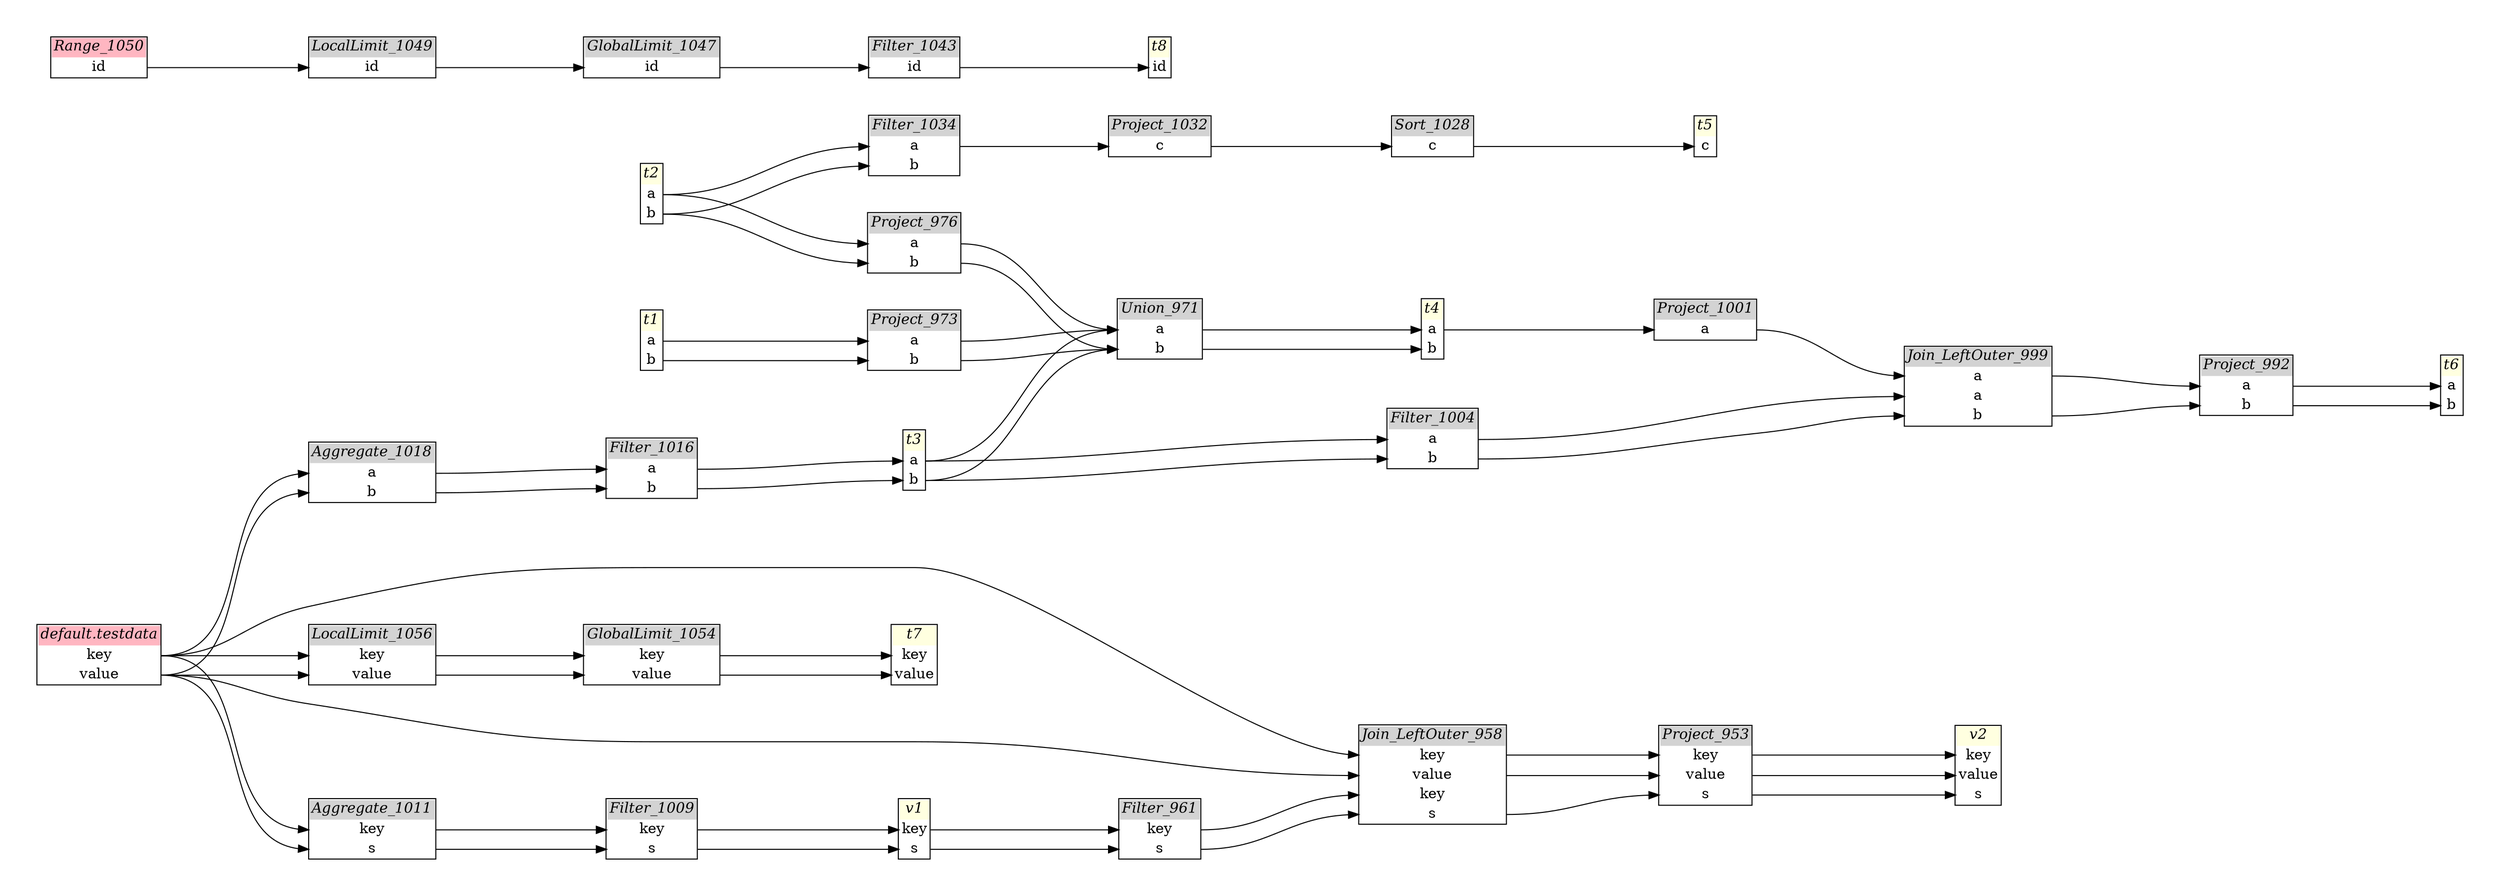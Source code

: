 // Automatically generated by SQLFlowTestSuite


digraph {
  graph [pad="0.5", nodesep="0.5", ranksep="2", fontname="Helvetica"];
  node [shape=plain]
  rankdir=LR;

  
"Aggregate_1011" [label=<
<table border="1" cellborder="0" cellspacing="0">
  <tr><td bgcolor="lightgray"><i>Aggregate_1011</i></td></tr>
  <tr><td port="0">key</td></tr>
<tr><td port="1">s</td></tr>
</table>>];
         

"Aggregate_1018" [label=<
<table border="1" cellborder="0" cellspacing="0">
  <tr><td bgcolor="lightgray"><i>Aggregate_1018</i></td></tr>
  <tr><td port="0">a</td></tr>
<tr><td port="1">b</td></tr>
</table>>];
         

"Filter_1004" [label=<
<table border="1" cellborder="0" cellspacing="0">
  <tr><td bgcolor="lightgray"><i>Filter_1004</i></td></tr>
  <tr><td port="0">a</td></tr>
<tr><td port="1">b</td></tr>
</table>>];
         

"Filter_1009" [label=<
<table border="1" cellborder="0" cellspacing="0">
  <tr><td bgcolor="lightgray"><i>Filter_1009</i></td></tr>
  <tr><td port="0">key</td></tr>
<tr><td port="1">s</td></tr>
</table>>];
         

"Filter_1016" [label=<
<table border="1" cellborder="0" cellspacing="0">
  <tr><td bgcolor="lightgray"><i>Filter_1016</i></td></tr>
  <tr><td port="0">a</td></tr>
<tr><td port="1">b</td></tr>
</table>>];
         

"Filter_1034" [label=<
<table border="1" cellborder="0" cellspacing="0">
  <tr><td bgcolor="lightgray"><i>Filter_1034</i></td></tr>
  <tr><td port="0">a</td></tr>
<tr><td port="1">b</td></tr>
</table>>];
         

"Filter_1043" [label=<
<table border="1" cellborder="0" cellspacing="0">
  <tr><td bgcolor="lightgray"><i>Filter_1043</i></td></tr>
  <tr><td port="0">id</td></tr>
</table>>];
         

"Filter_961" [label=<
<table border="1" cellborder="0" cellspacing="0">
  <tr><td bgcolor="lightgray"><i>Filter_961</i></td></tr>
  <tr><td port="0">key</td></tr>
<tr><td port="1">s</td></tr>
</table>>];
         

"GlobalLimit_1047" [label=<
<table border="1" cellborder="0" cellspacing="0">
  <tr><td bgcolor="lightgray"><i>GlobalLimit_1047</i></td></tr>
  <tr><td port="0">id</td></tr>
</table>>];
         

"GlobalLimit_1054" [label=<
<table border="1" cellborder="0" cellspacing="0">
  <tr><td bgcolor="lightgray"><i>GlobalLimit_1054</i></td></tr>
  <tr><td port="0">key</td></tr>
<tr><td port="1">value</td></tr>
</table>>];
         

"Join_LeftOuter_958" [label=<
<table border="1" cellborder="0" cellspacing="0">
  <tr><td bgcolor="lightgray"><i>Join_LeftOuter_958</i></td></tr>
  <tr><td port="0">key</td></tr>
<tr><td port="1">value</td></tr>
<tr><td port="2">key</td></tr>
<tr><td port="3">s</td></tr>
</table>>];
         

"Join_LeftOuter_999" [label=<
<table border="1" cellborder="0" cellspacing="0">
  <tr><td bgcolor="lightgray"><i>Join_LeftOuter_999</i></td></tr>
  <tr><td port="0">a</td></tr>
<tr><td port="1">a</td></tr>
<tr><td port="2">b</td></tr>
</table>>];
         

"LocalLimit_1049" [label=<
<table border="1" cellborder="0" cellspacing="0">
  <tr><td bgcolor="lightgray"><i>LocalLimit_1049</i></td></tr>
  <tr><td port="0">id</td></tr>
</table>>];
         

"LocalLimit_1056" [label=<
<table border="1" cellborder="0" cellspacing="0">
  <tr><td bgcolor="lightgray"><i>LocalLimit_1056</i></td></tr>
  <tr><td port="0">key</td></tr>
<tr><td port="1">value</td></tr>
</table>>];
         

"Project_1001" [label=<
<table border="1" cellborder="0" cellspacing="0">
  <tr><td bgcolor="lightgray"><i>Project_1001</i></td></tr>
  <tr><td port="0">a</td></tr>
</table>>];
         

"Project_1032" [label=<
<table border="1" cellborder="0" cellspacing="0">
  <tr><td bgcolor="lightgray"><i>Project_1032</i></td></tr>
  <tr><td port="0">c</td></tr>
</table>>];
         

"Project_953" [label=<
<table border="1" cellborder="0" cellspacing="0">
  <tr><td bgcolor="lightgray"><i>Project_953</i></td></tr>
  <tr><td port="0">key</td></tr>
<tr><td port="1">value</td></tr>
<tr><td port="2">s</td></tr>
</table>>];
         

"Project_973" [label=<
<table border="1" cellborder="0" cellspacing="0">
  <tr><td bgcolor="lightgray"><i>Project_973</i></td></tr>
  <tr><td port="0">a</td></tr>
<tr><td port="1">b</td></tr>
</table>>];
         

"Project_976" [label=<
<table border="1" cellborder="0" cellspacing="0">
  <tr><td bgcolor="lightgray"><i>Project_976</i></td></tr>
  <tr><td port="0">a</td></tr>
<tr><td port="1">b</td></tr>
</table>>];
         

"Project_992" [label=<
<table border="1" cellborder="0" cellspacing="0">
  <tr><td bgcolor="lightgray"><i>Project_992</i></td></tr>
  <tr><td port="0">a</td></tr>
<tr><td port="1">b</td></tr>
</table>>];
         

"Range_1050" [label=<
<table border="1" cellborder="0" cellspacing="0">
  <tr><td bgcolor="lightpink"><i>Range_1050</i></td></tr>
  <tr><td port="0">id</td></tr>
</table>>];
       

"Sort_1028" [label=<
<table border="1" cellborder="0" cellspacing="0">
  <tr><td bgcolor="lightgray"><i>Sort_1028</i></td></tr>
  <tr><td port="0">c</td></tr>
</table>>];
         

"Union_971" [label=<
<table border="1" cellborder="0" cellspacing="0">
  <tr><td bgcolor="lightgray"><i>Union_971</i></td></tr>
  <tr><td port="0">a</td></tr>
<tr><td port="1">b</td></tr>
</table>>];
         

"default.testdata" [label=<
<table border="1" cellborder="0" cellspacing="0">
  <tr><td bgcolor="lightpink"><i>default.testdata</i></td></tr>
  <tr><td port="0">key</td></tr>
<tr><td port="1">value</td></tr>
</table>>];
       

"default.testdata" [label=<
<table border="1" cellborder="0" cellspacing="0">
  <tr><td bgcolor="lightpink"><i>default.testdata</i></td></tr>
  <tr><td port="0">key</td></tr>
<tr><td port="1">value</td></tr>
</table>>];
       

"default.testdata" [label=<
<table border="1" cellborder="0" cellspacing="0">
  <tr><td bgcolor="lightpink"><i>default.testdata</i></td></tr>
  <tr><td port="0">key</td></tr>
<tr><td port="1">value</td></tr>
</table>>];
       

"default.testdata" [label=<
<table border="1" cellborder="0" cellspacing="0">
  <tr><td bgcolor="lightpink"><i>default.testdata</i></td></tr>
  <tr><td port="0">key</td></tr>
<tr><td port="1">value</td></tr>
</table>>];
       

"t1" [label=<
<table border="1" cellborder="0" cellspacing="0">
  <tr><td bgcolor="lightyellow"><i>t1</i></td></tr>
  <tr><td port="0">a</td></tr>
<tr><td port="1">b</td></tr>
</table>>];
       

"t1" [label=<
<table border="1" cellborder="0" cellspacing="0">
  <tr><td bgcolor="lightyellow"><i>t1</i></td></tr>
  <tr><td port="0">a</td></tr>
<tr><td port="1">b</td></tr>
</table>>];
       

"t2" [label=<
<table border="1" cellborder="0" cellspacing="0">
  <tr><td bgcolor="lightyellow"><i>t2</i></td></tr>
  <tr><td port="0">a</td></tr>
<tr><td port="1">b</td></tr>
</table>>];
       

"t2" [label=<
<table border="1" cellborder="0" cellspacing="0">
  <tr><td bgcolor="lightyellow"><i>t2</i></td></tr>
  <tr><td port="0">a</td></tr>
<tr><td port="1">b</td></tr>
</table>>];
       

"t2" [label=<
<table border="1" cellborder="0" cellspacing="0">
  <tr><td bgcolor="lightyellow"><i>t2</i></td></tr>
  <tr><td port="0">a</td></tr>
<tr><td port="1">b</td></tr>
</table>>];
       

"t3" [label=<
<table border="1" cellborder="0" cellspacing="0">
  <tr><td bgcolor="lightyellow"><i>t3</i></td></tr>
  <tr><td port="0">a</td></tr>
<tr><td port="1">b</td></tr>
</table>>];
       

"t3" [label=<
<table border="1" cellborder="0" cellspacing="0">
  <tr><td bgcolor="lightyellow"><i>t3</i></td></tr>
  <tr><td port="0">a</td></tr>
<tr><td port="1">b</td></tr>
</table>>];
       

"t3" [label=<
<table border="1" cellborder="0" cellspacing="0">
  <tr><td bgcolor="lightyellow"><i>t3</i></td></tr>
  <tr><td port="0">a</td></tr>
<tr><td port="1">b</td></tr>
</table>>];
           

"t4" [label=<
<table border="1" cellborder="0" cellspacing="0">
  <tr><td bgcolor="lightyellow"><i>t4</i></td></tr>
  <tr><td port="0">a</td></tr>
<tr><td port="1">b</td></tr>
</table>>];
       

"t4" [label=<
<table border="1" cellborder="0" cellspacing="0">
  <tr><td bgcolor="lightyellow"><i>t4</i></td></tr>
  <tr><td port="0">a</td></tr>
<tr><td port="1">b</td></tr>
</table>>];
           

"t5" [label=<
<table border="1" cellborder="0" cellspacing="0">
  <tr><td bgcolor="lightyellow"><i>t5</i></td></tr>
  <tr><td port="0">c</td></tr>
</table>>];
           

"t6" [label=<
<table border="1" cellborder="0" cellspacing="0">
  <tr><td bgcolor="lightyellow"><i>t6</i></td></tr>
  <tr><td port="0">a</td></tr>
<tr><td port="1">b</td></tr>
</table>>];
           

"t7" [label=<
<table border="1" cellborder="0" cellspacing="0">
  <tr><td bgcolor="lightyellow"><i>t7</i></td></tr>
  <tr><td port="0">key</td></tr>
<tr><td port="1">value</td></tr>
</table>>];
           

"t8" [label=<
<table border="1" cellborder="0" cellspacing="0">
  <tr><td bgcolor="lightyellow"><i>t8</i></td></tr>
  <tr><td port="0">id</td></tr>
</table>>];
           

"v1" [label=<
<table border="1" cellborder="0" cellspacing="0">
  <tr><td bgcolor="lightyellow"><i>v1</i></td></tr>
  <tr><td port="0">key</td></tr>
<tr><td port="1">s</td></tr>
</table>>];
       

"v1" [label=<
<table border="1" cellborder="0" cellspacing="0">
  <tr><td bgcolor="lightyellow"><i>v1</i></td></tr>
  <tr><td port="0">key</td></tr>
<tr><td port="1">s</td></tr>
</table>>];
           

"v2" [label=<
<table border="1" cellborder="0" cellspacing="0">
  <tr><td bgcolor="lightyellow"><i>v2</i></td></tr>
  <tr><td port="0">key</td></tr>
<tr><td port="1">value</td></tr>
<tr><td port="2">s</td></tr>
</table>>];
           
  "Aggregate_1011":0 -> "Filter_1009":0;
"Aggregate_1011":1 -> "Filter_1009":1;
"Aggregate_1018":0 -> "Filter_1016":0;
"Aggregate_1018":1 -> "Filter_1016":1;
"Filter_1004":0 -> "Join_LeftOuter_999":1;
"Filter_1004":1 -> "Join_LeftOuter_999":2;
"Filter_1009":0 -> "v1":0;
"Filter_1009":1 -> "v1":1;
"Filter_1016":0 -> "t3":0;
"Filter_1016":1 -> "t3":1;
"Filter_1034":0 -> "Project_1032":0;
"Filter_1043":0 -> "t8":0;
"Filter_961":0 -> "Join_LeftOuter_958":2;
"Filter_961":1 -> "Join_LeftOuter_958":3;
"GlobalLimit_1047":0 -> "Filter_1043":0;
"GlobalLimit_1054":0 -> "t7":0;
"GlobalLimit_1054":1 -> "t7":1;
"Join_LeftOuter_958":0 -> "Project_953":0;
"Join_LeftOuter_958":1 -> "Project_953":1;
"Join_LeftOuter_958":3 -> "Project_953":2;
"Join_LeftOuter_999":0 -> "Project_992":0;
"Join_LeftOuter_999":2 -> "Project_992":1;
"LocalLimit_1049":0 -> "GlobalLimit_1047":0;
"LocalLimit_1056":0 -> "GlobalLimit_1054":0;
"LocalLimit_1056":1 -> "GlobalLimit_1054":1;
"Project_1001":0 -> "Join_LeftOuter_999":0;
"Project_1032":0 -> "Sort_1028":0;
"Project_953":0 -> "v2":0;
"Project_953":1 -> "v2":1;
"Project_953":2 -> "v2":2;
"Project_973":0 -> "Union_971":0
"Project_973":1 -> "Union_971":1
"Project_976":0 -> "Union_971":0
"Project_976":1 -> "Union_971":1
"Project_992":0 -> "t6":0;
"Project_992":1 -> "t6":1;
"Range_1050":0 -> "LocalLimit_1049":0;
"Sort_1028":0 -> "t5":0;
"Union_971":0 -> "t4":0;
"Union_971":1 -> "t4":1;
"default.testdata":0 -> "Aggregate_1011":0;
"default.testdata":0 -> "Aggregate_1018":0;
"default.testdata":0 -> "Join_LeftOuter_958":0;
"default.testdata":0 -> "LocalLimit_1056":0;
"default.testdata":1 -> "Aggregate_1011":1;
"default.testdata":1 -> "Aggregate_1018":1;
"default.testdata":1 -> "Join_LeftOuter_958":1;
"default.testdata":1 -> "LocalLimit_1056":1;
"t1":0 -> "Project_973":0;
"t1":1 -> "Project_973":1;
"t2":0 -> "Filter_1034":0;
"t2":0 -> "Project_976":0;
"t2":1 -> "Filter_1034":1;
"t2":1 -> "Project_976":1;
"t3":0 -> "Filter_1004":0;
"t3":0 -> "Union_971":0
"t3":1 -> "Filter_1004":1;
"t3":1 -> "Union_971":1
"t4":0 -> "Project_1001":0;
"v1":0 -> "Filter_961":0;
"v1":1 -> "Filter_961":1;
}
       